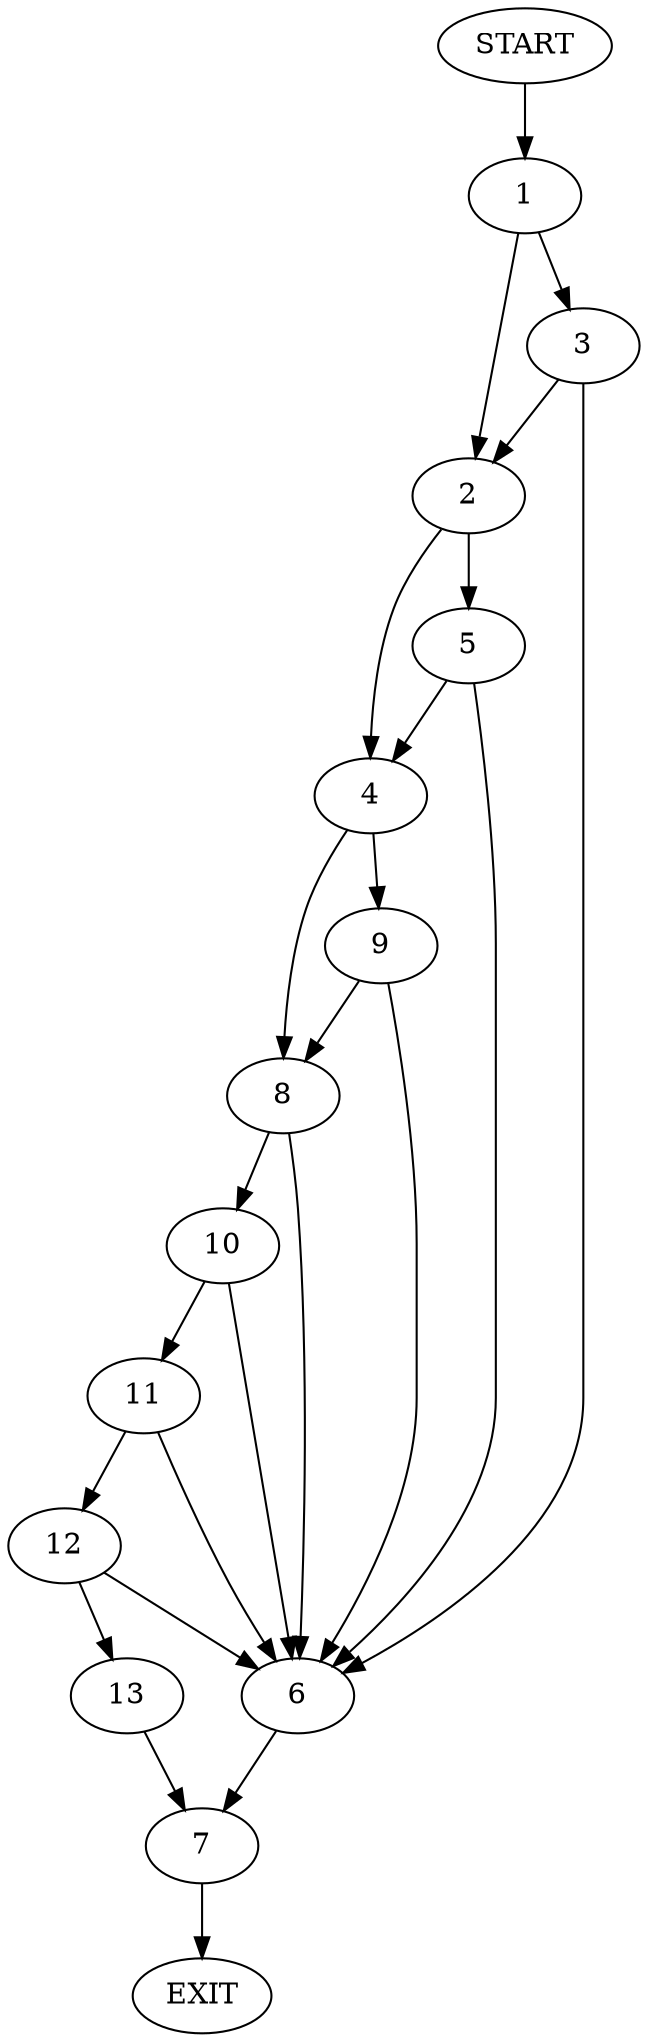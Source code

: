 digraph {
0 [label="START"]
14 [label="EXIT"]
0 -> 1
1 -> 2
1 -> 3
2 -> 4
2 -> 5
3 -> 6
3 -> 2
6 -> 7
4 -> 8
4 -> 9
5 -> 6
5 -> 4
8 -> 6
8 -> 10
9 -> 6
9 -> 8
10 -> 11
10 -> 6
11 -> 6
11 -> 12
12 -> 13
12 -> 6
13 -> 7
7 -> 14
}
